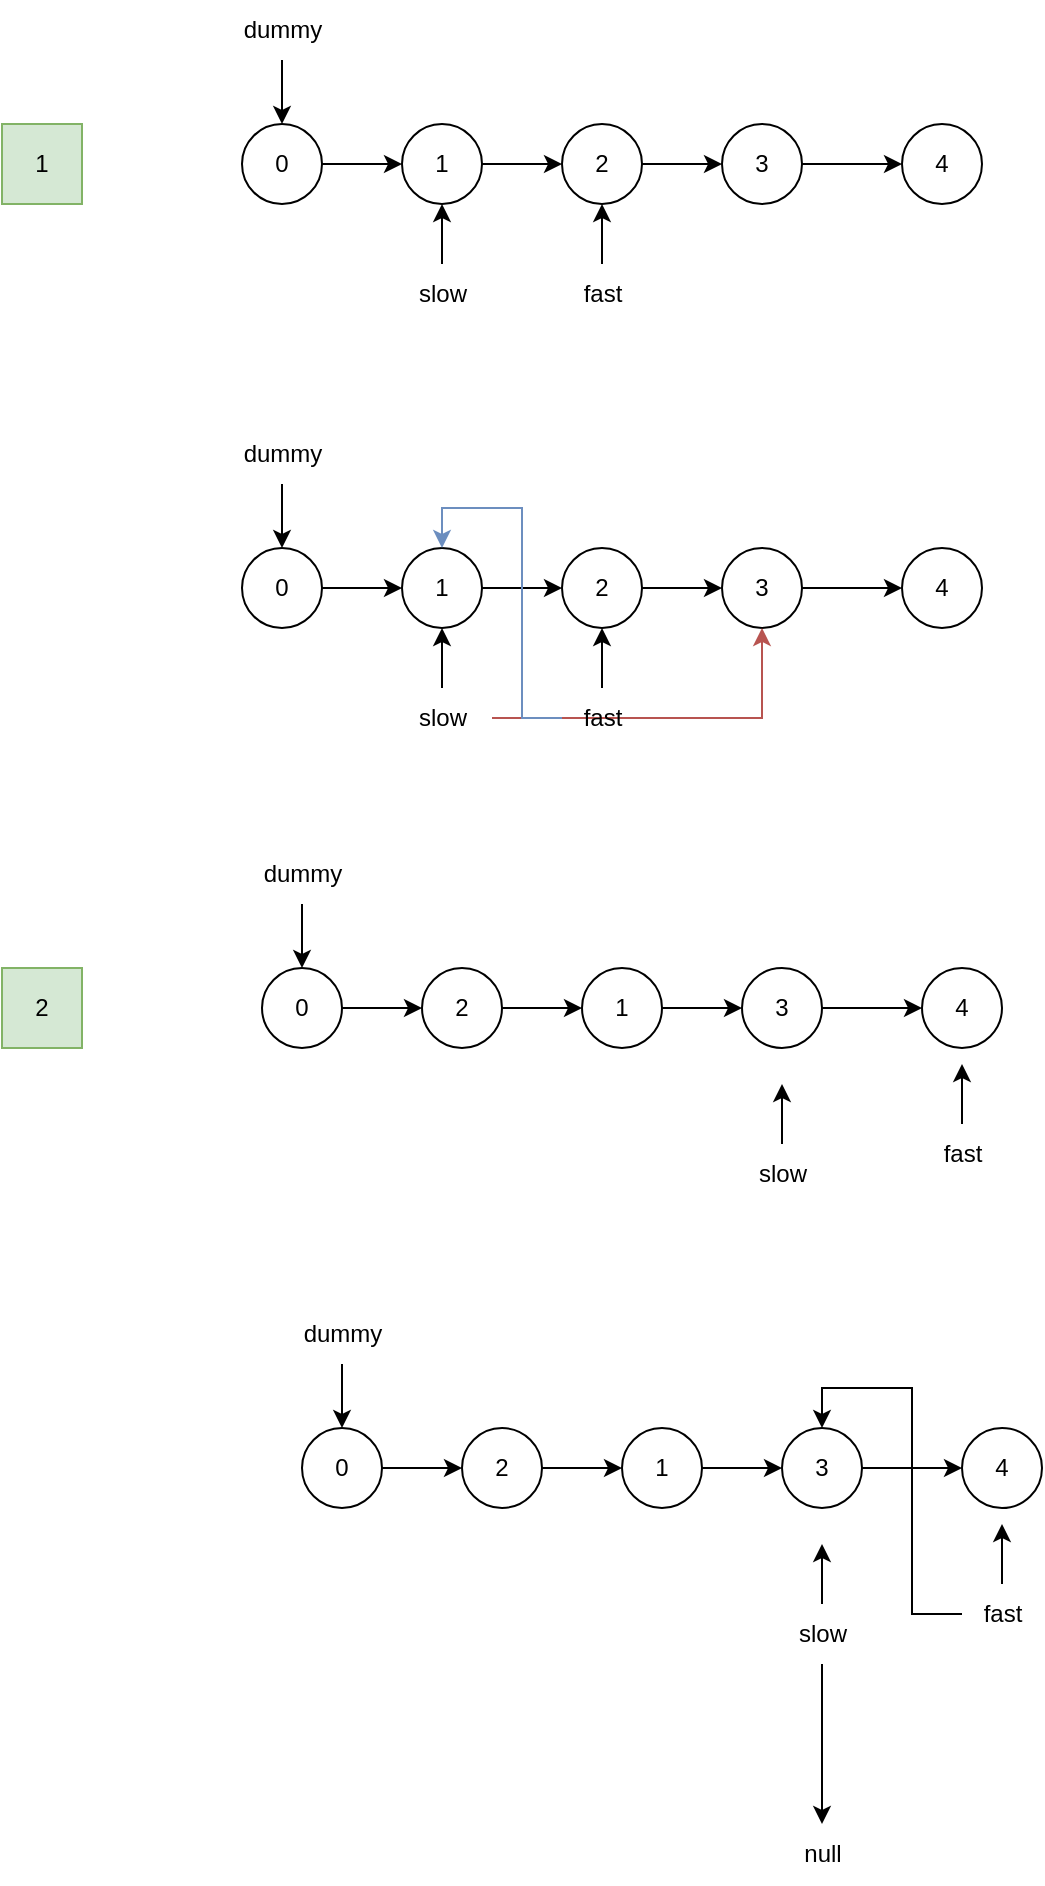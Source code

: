 <mxfile version="28.0.9">
  <diagram name="第 1 页" id="eLI_J3A6WMu98hMkHxX8">
    <mxGraphModel dx="1426" dy="785" grid="1" gridSize="10" guides="1" tooltips="1" connect="1" arrows="1" fold="1" page="1" pageScale="1" pageWidth="827" pageHeight="1169" math="0" shadow="0">
      <root>
        <mxCell id="0" />
        <mxCell id="1" parent="0" />
        <mxCell id="cua7ZDRnnkRjORxVJLJu-7" value="" style="edgeStyle=orthogonalEdgeStyle;rounded=0;orthogonalLoop=1;jettySize=auto;html=1;" edge="1" parent="1" source="cua7ZDRnnkRjORxVJLJu-1" target="cua7ZDRnnkRjORxVJLJu-2">
          <mxGeometry relative="1" as="geometry" />
        </mxCell>
        <mxCell id="cua7ZDRnnkRjORxVJLJu-1" value="1" style="ellipse;whiteSpace=wrap;html=1;aspect=fixed;" vertex="1" parent="1">
          <mxGeometry x="240" y="200" width="40" height="40" as="geometry" />
        </mxCell>
        <mxCell id="cua7ZDRnnkRjORxVJLJu-8" value="" style="edgeStyle=orthogonalEdgeStyle;rounded=0;orthogonalLoop=1;jettySize=auto;html=1;" edge="1" parent="1" source="cua7ZDRnnkRjORxVJLJu-2" target="cua7ZDRnnkRjORxVJLJu-3">
          <mxGeometry relative="1" as="geometry" />
        </mxCell>
        <mxCell id="cua7ZDRnnkRjORxVJLJu-2" value="2" style="ellipse;whiteSpace=wrap;html=1;aspect=fixed;" vertex="1" parent="1">
          <mxGeometry x="320" y="200" width="40" height="40" as="geometry" />
        </mxCell>
        <mxCell id="cua7ZDRnnkRjORxVJLJu-9" value="" style="edgeStyle=orthogonalEdgeStyle;rounded=0;orthogonalLoop=1;jettySize=auto;html=1;" edge="1" parent="1" source="cua7ZDRnnkRjORxVJLJu-3" target="cua7ZDRnnkRjORxVJLJu-4">
          <mxGeometry relative="1" as="geometry" />
        </mxCell>
        <mxCell id="cua7ZDRnnkRjORxVJLJu-3" value="3" style="ellipse;whiteSpace=wrap;html=1;aspect=fixed;" vertex="1" parent="1">
          <mxGeometry x="400" y="200" width="40" height="40" as="geometry" />
        </mxCell>
        <mxCell id="cua7ZDRnnkRjORxVJLJu-4" value="4" style="ellipse;whiteSpace=wrap;html=1;aspect=fixed;" vertex="1" parent="1">
          <mxGeometry x="490" y="200" width="40" height="40" as="geometry" />
        </mxCell>
        <mxCell id="cua7ZDRnnkRjORxVJLJu-6" value="1" style="rounded=0;whiteSpace=wrap;html=1;fillColor=#d5e8d4;strokeColor=#82b366;" vertex="1" parent="1">
          <mxGeometry x="40" y="200" width="40" height="40" as="geometry" />
        </mxCell>
        <mxCell id="cua7ZDRnnkRjORxVJLJu-21" value="" style="edgeStyle=orthogonalEdgeStyle;rounded=0;orthogonalLoop=1;jettySize=auto;html=1;" edge="1" parent="1" source="cua7ZDRnnkRjORxVJLJu-11" target="cua7ZDRnnkRjORxVJLJu-19">
          <mxGeometry relative="1" as="geometry" />
        </mxCell>
        <mxCell id="cua7ZDRnnkRjORxVJLJu-11" value="dummy" style="text;html=1;align=center;verticalAlign=middle;resizable=0;points=[];autosize=1;strokeColor=none;fillColor=none;" vertex="1" parent="1">
          <mxGeometry x="150" y="138" width="60" height="30" as="geometry" />
        </mxCell>
        <mxCell id="cua7ZDRnnkRjORxVJLJu-16" value="" style="edgeStyle=orthogonalEdgeStyle;rounded=0;orthogonalLoop=1;jettySize=auto;html=1;entryX=0.5;entryY=1;entryDx=0;entryDy=0;" edge="1" parent="1" source="cua7ZDRnnkRjORxVJLJu-14" target="cua7ZDRnnkRjORxVJLJu-1">
          <mxGeometry relative="1" as="geometry">
            <mxPoint x="260" y="250" as="targetPoint" />
          </mxGeometry>
        </mxCell>
        <mxCell id="cua7ZDRnnkRjORxVJLJu-14" value="slow" style="text;html=1;align=center;verticalAlign=middle;resizable=0;points=[];autosize=1;strokeColor=none;fillColor=none;" vertex="1" parent="1">
          <mxGeometry x="235" y="270" width="50" height="30" as="geometry" />
        </mxCell>
        <mxCell id="cua7ZDRnnkRjORxVJLJu-18" value="" style="edgeStyle=orthogonalEdgeStyle;rounded=0;orthogonalLoop=1;jettySize=auto;html=1;" edge="1" parent="1" source="cua7ZDRnnkRjORxVJLJu-17" target="cua7ZDRnnkRjORxVJLJu-2">
          <mxGeometry relative="1" as="geometry" />
        </mxCell>
        <mxCell id="cua7ZDRnnkRjORxVJLJu-17" value="fast" style="text;html=1;align=center;verticalAlign=middle;resizable=0;points=[];autosize=1;strokeColor=none;fillColor=none;" vertex="1" parent="1">
          <mxGeometry x="320" y="270" width="40" height="30" as="geometry" />
        </mxCell>
        <mxCell id="cua7ZDRnnkRjORxVJLJu-22" value="" style="edgeStyle=orthogonalEdgeStyle;rounded=0;orthogonalLoop=1;jettySize=auto;html=1;" edge="1" parent="1" source="cua7ZDRnnkRjORxVJLJu-19" target="cua7ZDRnnkRjORxVJLJu-1">
          <mxGeometry relative="1" as="geometry" />
        </mxCell>
        <mxCell id="cua7ZDRnnkRjORxVJLJu-19" value="0" style="ellipse;whiteSpace=wrap;html=1;aspect=fixed;" vertex="1" parent="1">
          <mxGeometry x="160" y="200" width="40" height="40" as="geometry" />
        </mxCell>
        <mxCell id="cua7ZDRnnkRjORxVJLJu-23" value="" style="edgeStyle=orthogonalEdgeStyle;rounded=0;orthogonalLoop=1;jettySize=auto;html=1;" edge="1" parent="1" source="cua7ZDRnnkRjORxVJLJu-24" target="cua7ZDRnnkRjORxVJLJu-26">
          <mxGeometry relative="1" as="geometry" />
        </mxCell>
        <mxCell id="cua7ZDRnnkRjORxVJLJu-24" value="1" style="ellipse;whiteSpace=wrap;html=1;aspect=fixed;" vertex="1" parent="1">
          <mxGeometry x="240" y="412" width="40" height="40" as="geometry" />
        </mxCell>
        <mxCell id="cua7ZDRnnkRjORxVJLJu-25" value="" style="edgeStyle=orthogonalEdgeStyle;rounded=0;orthogonalLoop=1;jettySize=auto;html=1;" edge="1" parent="1" source="cua7ZDRnnkRjORxVJLJu-26" target="cua7ZDRnnkRjORxVJLJu-28">
          <mxGeometry relative="1" as="geometry" />
        </mxCell>
        <mxCell id="cua7ZDRnnkRjORxVJLJu-26" value="2" style="ellipse;whiteSpace=wrap;html=1;aspect=fixed;" vertex="1" parent="1">
          <mxGeometry x="320" y="412" width="40" height="40" as="geometry" />
        </mxCell>
        <mxCell id="cua7ZDRnnkRjORxVJLJu-27" value="" style="edgeStyle=orthogonalEdgeStyle;rounded=0;orthogonalLoop=1;jettySize=auto;html=1;" edge="1" parent="1" source="cua7ZDRnnkRjORxVJLJu-28" target="cua7ZDRnnkRjORxVJLJu-29">
          <mxGeometry relative="1" as="geometry" />
        </mxCell>
        <mxCell id="cua7ZDRnnkRjORxVJLJu-28" value="3" style="ellipse;whiteSpace=wrap;html=1;aspect=fixed;" vertex="1" parent="1">
          <mxGeometry x="400" y="412" width="40" height="40" as="geometry" />
        </mxCell>
        <mxCell id="cua7ZDRnnkRjORxVJLJu-29" value="4" style="ellipse;whiteSpace=wrap;html=1;aspect=fixed;" vertex="1" parent="1">
          <mxGeometry x="490" y="412" width="40" height="40" as="geometry" />
        </mxCell>
        <mxCell id="cua7ZDRnnkRjORxVJLJu-30" value="" style="edgeStyle=orthogonalEdgeStyle;rounded=0;orthogonalLoop=1;jettySize=auto;html=1;" edge="1" parent="1" source="cua7ZDRnnkRjORxVJLJu-31" target="cua7ZDRnnkRjORxVJLJu-37">
          <mxGeometry relative="1" as="geometry" />
        </mxCell>
        <mxCell id="cua7ZDRnnkRjORxVJLJu-31" value="dummy" style="text;html=1;align=center;verticalAlign=middle;resizable=0;points=[];autosize=1;strokeColor=none;fillColor=none;" vertex="1" parent="1">
          <mxGeometry x="150" y="350" width="60" height="30" as="geometry" />
        </mxCell>
        <mxCell id="cua7ZDRnnkRjORxVJLJu-32" value="" style="edgeStyle=orthogonalEdgeStyle;rounded=0;orthogonalLoop=1;jettySize=auto;html=1;entryX=0.5;entryY=1;entryDx=0;entryDy=0;" edge="1" parent="1" source="cua7ZDRnnkRjORxVJLJu-33" target="cua7ZDRnnkRjORxVJLJu-24">
          <mxGeometry relative="1" as="geometry">
            <mxPoint x="260" y="462" as="targetPoint" />
          </mxGeometry>
        </mxCell>
        <mxCell id="cua7ZDRnnkRjORxVJLJu-45" value="" style="edgeStyle=orthogonalEdgeStyle;rounded=0;orthogonalLoop=1;jettySize=auto;html=1;entryX=0.5;entryY=1;entryDx=0;entryDy=0;fillColor=#f8cecc;strokeColor=#b85450;" edge="1" parent="1" source="cua7ZDRnnkRjORxVJLJu-33" target="cua7ZDRnnkRjORxVJLJu-28">
          <mxGeometry relative="1" as="geometry">
            <mxPoint x="260" y="577" as="targetPoint" />
          </mxGeometry>
        </mxCell>
        <mxCell id="cua7ZDRnnkRjORxVJLJu-33" value="slow" style="text;html=1;align=center;verticalAlign=middle;resizable=0;points=[];autosize=1;strokeColor=none;fillColor=none;" vertex="1" parent="1">
          <mxGeometry x="235" y="482" width="50" height="30" as="geometry" />
        </mxCell>
        <mxCell id="cua7ZDRnnkRjORxVJLJu-34" value="" style="edgeStyle=orthogonalEdgeStyle;rounded=0;orthogonalLoop=1;jettySize=auto;html=1;entryX=0.5;entryY=0;entryDx=0;entryDy=0;fillColor=#dae8fc;strokeColor=#6c8ebf;" edge="1" parent="1" source="cua7ZDRnnkRjORxVJLJu-35" target="cua7ZDRnnkRjORxVJLJu-24">
          <mxGeometry relative="1" as="geometry" />
        </mxCell>
        <mxCell id="cua7ZDRnnkRjORxVJLJu-64" value="" style="edgeStyle=orthogonalEdgeStyle;rounded=0;orthogonalLoop=1;jettySize=auto;html=1;" edge="1" parent="1" source="cua7ZDRnnkRjORxVJLJu-35" target="cua7ZDRnnkRjORxVJLJu-26">
          <mxGeometry relative="1" as="geometry" />
        </mxCell>
        <mxCell id="cua7ZDRnnkRjORxVJLJu-35" value="fast" style="text;html=1;align=center;verticalAlign=middle;resizable=0;points=[];autosize=1;strokeColor=none;fillColor=none;" vertex="1" parent="1">
          <mxGeometry x="320" y="482" width="40" height="30" as="geometry" />
        </mxCell>
        <mxCell id="cua7ZDRnnkRjORxVJLJu-36" value="" style="edgeStyle=orthogonalEdgeStyle;rounded=0;orthogonalLoop=1;jettySize=auto;html=1;" edge="1" parent="1" source="cua7ZDRnnkRjORxVJLJu-37" target="cua7ZDRnnkRjORxVJLJu-24">
          <mxGeometry relative="1" as="geometry" />
        </mxCell>
        <mxCell id="cua7ZDRnnkRjORxVJLJu-37" value="0" style="ellipse;whiteSpace=wrap;html=1;aspect=fixed;" vertex="1" parent="1">
          <mxGeometry x="160" y="412" width="40" height="40" as="geometry" />
        </mxCell>
        <mxCell id="cua7ZDRnnkRjORxVJLJu-48" value="" style="edgeStyle=orthogonalEdgeStyle;rounded=0;orthogonalLoop=1;jettySize=auto;html=1;" edge="1" parent="1" source="cua7ZDRnnkRjORxVJLJu-49" target="cua7ZDRnnkRjORxVJLJu-51">
          <mxGeometry relative="1" as="geometry" />
        </mxCell>
        <mxCell id="cua7ZDRnnkRjORxVJLJu-49" value="2" style="ellipse;whiteSpace=wrap;html=1;aspect=fixed;" vertex="1" parent="1">
          <mxGeometry x="250" y="622" width="40" height="40" as="geometry" />
        </mxCell>
        <mxCell id="cua7ZDRnnkRjORxVJLJu-50" value="" style="edgeStyle=orthogonalEdgeStyle;rounded=0;orthogonalLoop=1;jettySize=auto;html=1;" edge="1" parent="1" source="cua7ZDRnnkRjORxVJLJu-51" target="cua7ZDRnnkRjORxVJLJu-53">
          <mxGeometry relative="1" as="geometry" />
        </mxCell>
        <mxCell id="cua7ZDRnnkRjORxVJLJu-51" value="1" style="ellipse;whiteSpace=wrap;html=1;aspect=fixed;" vertex="1" parent="1">
          <mxGeometry x="330" y="622" width="40" height="40" as="geometry" />
        </mxCell>
        <mxCell id="cua7ZDRnnkRjORxVJLJu-52" value="" style="edgeStyle=orthogonalEdgeStyle;rounded=0;orthogonalLoop=1;jettySize=auto;html=1;" edge="1" parent="1" source="cua7ZDRnnkRjORxVJLJu-53" target="cua7ZDRnnkRjORxVJLJu-54">
          <mxGeometry relative="1" as="geometry" />
        </mxCell>
        <mxCell id="cua7ZDRnnkRjORxVJLJu-53" value="3" style="ellipse;whiteSpace=wrap;html=1;aspect=fixed;" vertex="1" parent="1">
          <mxGeometry x="410" y="622" width="40" height="40" as="geometry" />
        </mxCell>
        <mxCell id="cua7ZDRnnkRjORxVJLJu-54" value="4" style="ellipse;whiteSpace=wrap;html=1;aspect=fixed;" vertex="1" parent="1">
          <mxGeometry x="500" y="622" width="40" height="40" as="geometry" />
        </mxCell>
        <mxCell id="cua7ZDRnnkRjORxVJLJu-55" value="" style="edgeStyle=orthogonalEdgeStyle;rounded=0;orthogonalLoop=1;jettySize=auto;html=1;" edge="1" parent="1" source="cua7ZDRnnkRjORxVJLJu-56" target="cua7ZDRnnkRjORxVJLJu-63">
          <mxGeometry relative="1" as="geometry" />
        </mxCell>
        <mxCell id="cua7ZDRnnkRjORxVJLJu-56" value="dummy" style="text;html=1;align=center;verticalAlign=middle;resizable=0;points=[];autosize=1;strokeColor=none;fillColor=none;" vertex="1" parent="1">
          <mxGeometry x="160" y="560" width="60" height="30" as="geometry" />
        </mxCell>
        <mxCell id="cua7ZDRnnkRjORxVJLJu-57" value="" style="edgeStyle=orthogonalEdgeStyle;rounded=0;orthogonalLoop=1;jettySize=auto;html=1;entryX=0.5;entryY=1;entryDx=0;entryDy=0;" edge="1" parent="1" source="cua7ZDRnnkRjORxVJLJu-59">
          <mxGeometry relative="1" as="geometry">
            <mxPoint x="430" y="680" as="targetPoint" />
          </mxGeometry>
        </mxCell>
        <mxCell id="cua7ZDRnnkRjORxVJLJu-59" value="slow" style="text;html=1;align=center;verticalAlign=middle;resizable=0;points=[];autosize=1;strokeColor=none;fillColor=none;" vertex="1" parent="1">
          <mxGeometry x="405" y="710" width="50" height="30" as="geometry" />
        </mxCell>
        <mxCell id="cua7ZDRnnkRjORxVJLJu-65" value="" style="edgeStyle=orthogonalEdgeStyle;rounded=0;orthogonalLoop=1;jettySize=auto;html=1;" edge="1" parent="1" source="cua7ZDRnnkRjORxVJLJu-61">
          <mxGeometry relative="1" as="geometry">
            <mxPoint x="520" y="670" as="targetPoint" />
          </mxGeometry>
        </mxCell>
        <mxCell id="cua7ZDRnnkRjORxVJLJu-61" value="fast" style="text;html=1;align=center;verticalAlign=middle;resizable=0;points=[];autosize=1;strokeColor=none;fillColor=none;" vertex="1" parent="1">
          <mxGeometry x="500" y="700" width="40" height="30" as="geometry" />
        </mxCell>
        <mxCell id="cua7ZDRnnkRjORxVJLJu-62" value="" style="edgeStyle=orthogonalEdgeStyle;rounded=0;orthogonalLoop=1;jettySize=auto;html=1;" edge="1" parent="1" source="cua7ZDRnnkRjORxVJLJu-63" target="cua7ZDRnnkRjORxVJLJu-49">
          <mxGeometry relative="1" as="geometry" />
        </mxCell>
        <mxCell id="cua7ZDRnnkRjORxVJLJu-63" value="0" style="ellipse;whiteSpace=wrap;html=1;aspect=fixed;" vertex="1" parent="1">
          <mxGeometry x="170" y="622" width="40" height="40" as="geometry" />
        </mxCell>
        <mxCell id="cua7ZDRnnkRjORxVJLJu-70" value="2" style="rounded=0;whiteSpace=wrap;html=1;fillColor=#d5e8d4;strokeColor=#82b366;" vertex="1" parent="1">
          <mxGeometry x="40" y="622" width="40" height="40" as="geometry" />
        </mxCell>
        <mxCell id="cua7ZDRnnkRjORxVJLJu-71" value="" style="edgeStyle=orthogonalEdgeStyle;rounded=0;orthogonalLoop=1;jettySize=auto;html=1;" edge="1" parent="1" source="cua7ZDRnnkRjORxVJLJu-72" target="cua7ZDRnnkRjORxVJLJu-74">
          <mxGeometry relative="1" as="geometry" />
        </mxCell>
        <mxCell id="cua7ZDRnnkRjORxVJLJu-72" value="2" style="ellipse;whiteSpace=wrap;html=1;aspect=fixed;" vertex="1" parent="1">
          <mxGeometry x="270" y="852" width="40" height="40" as="geometry" />
        </mxCell>
        <mxCell id="cua7ZDRnnkRjORxVJLJu-73" value="" style="edgeStyle=orthogonalEdgeStyle;rounded=0;orthogonalLoop=1;jettySize=auto;html=1;" edge="1" parent="1" source="cua7ZDRnnkRjORxVJLJu-74" target="cua7ZDRnnkRjORxVJLJu-76">
          <mxGeometry relative="1" as="geometry" />
        </mxCell>
        <mxCell id="cua7ZDRnnkRjORxVJLJu-74" value="1" style="ellipse;whiteSpace=wrap;html=1;aspect=fixed;" vertex="1" parent="1">
          <mxGeometry x="350" y="852" width="40" height="40" as="geometry" />
        </mxCell>
        <mxCell id="cua7ZDRnnkRjORxVJLJu-75" value="" style="edgeStyle=orthogonalEdgeStyle;rounded=0;orthogonalLoop=1;jettySize=auto;html=1;" edge="1" parent="1" source="cua7ZDRnnkRjORxVJLJu-76" target="cua7ZDRnnkRjORxVJLJu-77">
          <mxGeometry relative="1" as="geometry" />
        </mxCell>
        <mxCell id="cua7ZDRnnkRjORxVJLJu-76" value="3" style="ellipse;whiteSpace=wrap;html=1;aspect=fixed;" vertex="1" parent="1">
          <mxGeometry x="430" y="852" width="40" height="40" as="geometry" />
        </mxCell>
        <mxCell id="cua7ZDRnnkRjORxVJLJu-77" value="4" style="ellipse;whiteSpace=wrap;html=1;aspect=fixed;" vertex="1" parent="1">
          <mxGeometry x="520" y="852" width="40" height="40" as="geometry" />
        </mxCell>
        <mxCell id="cua7ZDRnnkRjORxVJLJu-78" value="" style="edgeStyle=orthogonalEdgeStyle;rounded=0;orthogonalLoop=1;jettySize=auto;html=1;" edge="1" parent="1" source="cua7ZDRnnkRjORxVJLJu-79" target="cua7ZDRnnkRjORxVJLJu-85">
          <mxGeometry relative="1" as="geometry" />
        </mxCell>
        <mxCell id="cua7ZDRnnkRjORxVJLJu-79" value="dummy" style="text;html=1;align=center;verticalAlign=middle;resizable=0;points=[];autosize=1;strokeColor=none;fillColor=none;" vertex="1" parent="1">
          <mxGeometry x="180" y="790" width="60" height="30" as="geometry" />
        </mxCell>
        <mxCell id="cua7ZDRnnkRjORxVJLJu-80" value="" style="edgeStyle=orthogonalEdgeStyle;rounded=0;orthogonalLoop=1;jettySize=auto;html=1;entryX=0.5;entryY=1;entryDx=0;entryDy=0;" edge="1" parent="1" source="cua7ZDRnnkRjORxVJLJu-81">
          <mxGeometry relative="1" as="geometry">
            <mxPoint x="450" y="910" as="targetPoint" />
          </mxGeometry>
        </mxCell>
        <mxCell id="cua7ZDRnnkRjORxVJLJu-87" value="" style="edgeStyle=orthogonalEdgeStyle;rounded=0;orthogonalLoop=1;jettySize=auto;html=1;" edge="1" parent="1" source="cua7ZDRnnkRjORxVJLJu-81" target="cua7ZDRnnkRjORxVJLJu-86">
          <mxGeometry relative="1" as="geometry" />
        </mxCell>
        <mxCell id="cua7ZDRnnkRjORxVJLJu-81" value="slow" style="text;html=1;align=center;verticalAlign=middle;resizable=0;points=[];autosize=1;strokeColor=none;fillColor=none;" vertex="1" parent="1">
          <mxGeometry x="425" y="940" width="50" height="30" as="geometry" />
        </mxCell>
        <mxCell id="cua7ZDRnnkRjORxVJLJu-82" value="" style="edgeStyle=orthogonalEdgeStyle;rounded=0;orthogonalLoop=1;jettySize=auto;html=1;" edge="1" parent="1" source="cua7ZDRnnkRjORxVJLJu-83">
          <mxGeometry relative="1" as="geometry">
            <mxPoint x="540" y="900" as="targetPoint" />
          </mxGeometry>
        </mxCell>
        <mxCell id="cua7ZDRnnkRjORxVJLJu-89" value="" style="edgeStyle=orthogonalEdgeStyle;rounded=0;orthogonalLoop=1;jettySize=auto;html=1;entryX=0.5;entryY=0;entryDx=0;entryDy=0;" edge="1" parent="1" source="cua7ZDRnnkRjORxVJLJu-83" target="cua7ZDRnnkRjORxVJLJu-76">
          <mxGeometry relative="1" as="geometry">
            <mxPoint x="640" y="945" as="targetPoint" />
          </mxGeometry>
        </mxCell>
        <mxCell id="cua7ZDRnnkRjORxVJLJu-83" value="fast" style="text;html=1;align=center;verticalAlign=middle;resizable=0;points=[];autosize=1;strokeColor=none;fillColor=none;" vertex="1" parent="1">
          <mxGeometry x="520" y="930" width="40" height="30" as="geometry" />
        </mxCell>
        <mxCell id="cua7ZDRnnkRjORxVJLJu-84" value="" style="edgeStyle=orthogonalEdgeStyle;rounded=0;orthogonalLoop=1;jettySize=auto;html=1;" edge="1" parent="1" source="cua7ZDRnnkRjORxVJLJu-85" target="cua7ZDRnnkRjORxVJLJu-72">
          <mxGeometry relative="1" as="geometry" />
        </mxCell>
        <mxCell id="cua7ZDRnnkRjORxVJLJu-85" value="0" style="ellipse;whiteSpace=wrap;html=1;aspect=fixed;" vertex="1" parent="1">
          <mxGeometry x="190" y="852" width="40" height="40" as="geometry" />
        </mxCell>
        <mxCell id="cua7ZDRnnkRjORxVJLJu-86" value="null" style="text;html=1;align=center;verticalAlign=middle;resizable=0;points=[];autosize=1;strokeColor=none;fillColor=none;" vertex="1" parent="1">
          <mxGeometry x="430" y="1050" width="40" height="30" as="geometry" />
        </mxCell>
      </root>
    </mxGraphModel>
  </diagram>
</mxfile>
